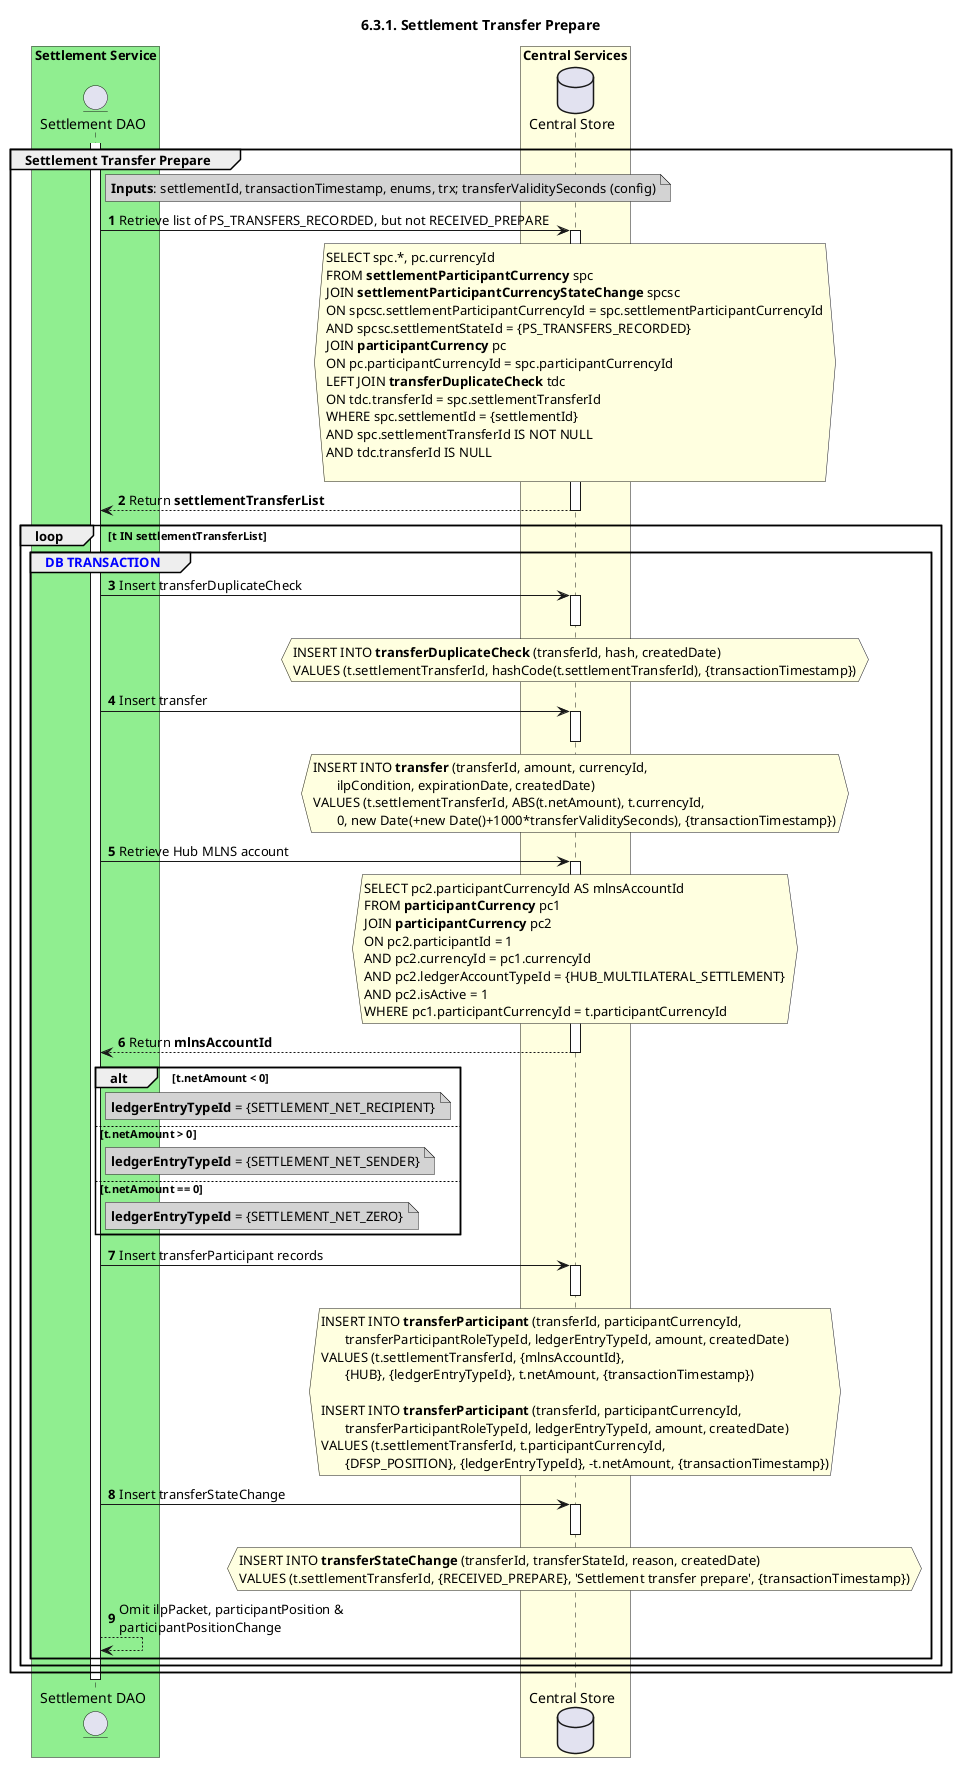 /'*****
 License
 --------------
 Copyright © 2017 Bill & Melinda Gates Foundation
 The Mojaloop files are made available by the Bill & Melinda Gates Foundation under the Apache License, Version 2.0 (the "License") and you may not use these files except in compliance with the License. You may obtain a copy of the License at
 http://www.apache.org/licenses/LICENSE-2.0
 Unless required by applicable law or agreed to in writing, the Mojaloop files are distributed on an "AS IS" BASIS, WITHOUT WARRANTIES OR CONDITIONS OF ANY KIND, either express or implied. See the License for the specific language governing permissions and limitations under the License.
 Contributors
 --------------
 This is the official list of the Mojaloop project contributors for this file.
 Names of the original copyright holders (individuals or organizations)
 should be listed with a '*' in the first column. People who have
 contributed from an organization can be listed under the organization
 that actually holds the copyright for their contributions (see the
 Gates Foundation organization for an example). Those individuals should have
 their names indented and be marked with a '-'. Email address can be added
 optionally within square brackets <email>.
 * Gates Foundation
 - Name Surname <name.surname@gatesfoundation.com>

 * Georgi Georgiev <georgi.georgiev@modusbox.com>
 --------------
 ******'/

@startuml
' declate title
title 6.3.1. Settlement Transfer Prepare
autonumber

' declare actors
entity "Settlement DAO" as SETTLE_DAO
database "Central Store" as DB

box "Settlement Service" #lightgreen
    participant SETTLE_DAO
end box

box "Central Services" #lightyellow
    participant DB
end box

' start flow
activate SETTLE_DAO
group Settlement Transfer Prepare
    note right of SETTLE_DAO #lightgray
        **Inputs**: settlementId, transactionTimestamp, enums, trx; transferValiditySeconds (config)
    end note
    SETTLE_DAO -> DB: Retrieve list of PS_TRANSFERS_RECORDED, but not RECEIVED_PREPARE
    activate DB
    hnote over DB #lightyellow
        SELECT spc.*, pc.currencyId
        FROM **settlementParticipantCurrency** spc
        JOIN **settlementParticipantCurrencyStateChange** spcsc
        ON spcsc.settlementParticipantCurrencyId = spc.settlementParticipantCurrencyId
        AND spcsc.settlementStateId = {PS_TRANSFERS_RECORDED}
        JOIN **participantCurrency** pc
        ON pc.participantCurrencyId = spc.participantCurrencyId
        LEFT JOIN **transferDuplicateCheck** tdc
        ON tdc.transferId = spc.settlementTransferId
        WHERE spc.settlementId = {settlementId}
        AND spc.settlementTransferId IS NOT NULL
        AND tdc.transferId IS NULL

    end hnote
    DB --> SETTLE_DAO: Return **settlementTransferList**
    deactivate DB
    loop t IN settlementTransferList
        group <color #blue>DB TRANSACTION</color>
            SETTLE_DAO -> DB: Insert transferDuplicateCheck
            activate DB
            hnote over DB #lightyellow
                INSERT INTO **transferDuplicateCheck** (transferId, hash, createdDate)
                VALUES (t.settlementTransferId, hashCode(t.settlementTransferId), {transactionTimestamp})
            end hnote
            deactivate DB
            SETTLE_DAO -> DB: Insert transfer
            activate DB
            hnote over DB #lightyellow
                INSERT INTO **transfer** (transferId, amount, currencyId, 
                       ilpCondition, expirationDate, createdDate)
                VALUES (t.settlementTransferId, ABS(t.netAmount), t.currencyId,
                       0, new Date(+new Date()+1000*transferValiditySeconds), {transactionTimestamp})
            end hnote
            deactivate DB
            SETTLE_DAO -> DB: Retrieve Hub MLNS account
            activate DB
            hnote over DB #lightyellow
                SELECT pc2.participantCurrencyId AS mlnsAccountId
                FROM **participantCurrency** pc1
                JOIN **participantCurrency** pc2
                ON pc2.participantId = 1
                AND pc2.currencyId = pc1.currencyId
                AND pc2.ledgerAccountTypeId = {HUB_MULTILATERAL_SETTLEMENT}
                AND pc2.isActive = 1
                WHERE pc1.participantCurrencyId = t.participantCurrencyId
            end hnote
            DB --> SETTLE_DAO: Return **mlnsAccountId**
            deactivate DB
            alt t.netAmount < 0
                note right of SETTLE_DAO #lightgray
                    **ledgerEntryTypeId** = {SETTLEMENT_NET_RECIPIENT}
                end note
            else t.netAmount > 0
                note right of SETTLE_DAO #lightgray
                    **ledgerEntryTypeId** = {SETTLEMENT_NET_SENDER}
                end note
            else t.netAmount == 0
                note right of SETTLE_DAO #lightgray
                    **ledgerEntryTypeId** = {SETTLEMENT_NET_ZERO}
                end note
            end
            SETTLE_DAO -> DB: Insert transferParticipant records
            activate DB
            hnote over DB #lightyellow
                INSERT INTO **transferParticipant** (transferId, participantCurrencyId, 
                       transferParticipantRoleTypeId, ledgerEntryTypeId, amount, createdDate)
                VALUES (t.settlementTransferId, {mlnsAccountId},
                       {HUB}, {ledgerEntryTypeId}, t.netAmount, {transactionTimestamp})
                
                INSERT INTO **transferParticipant** (transferId, participantCurrencyId, 
                       transferParticipantRoleTypeId, ledgerEntryTypeId, amount, createdDate)
                VALUES (t.settlementTransferId, t.participantCurrencyId,
                       {DFSP_POSITION}, {ledgerEntryTypeId}, -t.netAmount, {transactionTimestamp})
            end hnote
            deactivate DB
            SETTLE_DAO -> DB: Insert transferStateChange
            activate DB
            hnote over DB #lightyellow
                INSERT INTO **transferStateChange** (transferId, transferStateId, reason, createdDate)
                VALUES (t.settlementTransferId, {RECEIVED_PREPARE}, 'Settlement transfer prepare', {transactionTimestamp})
            end hnote
            deactivate DB
            SETTLE_DAO --> SETTLE_DAO: Omit ilpPacket, participantPosition &\nparticipantPositionChange
        end
    end
end
deactivate SETTLE_DAO

@enduml
